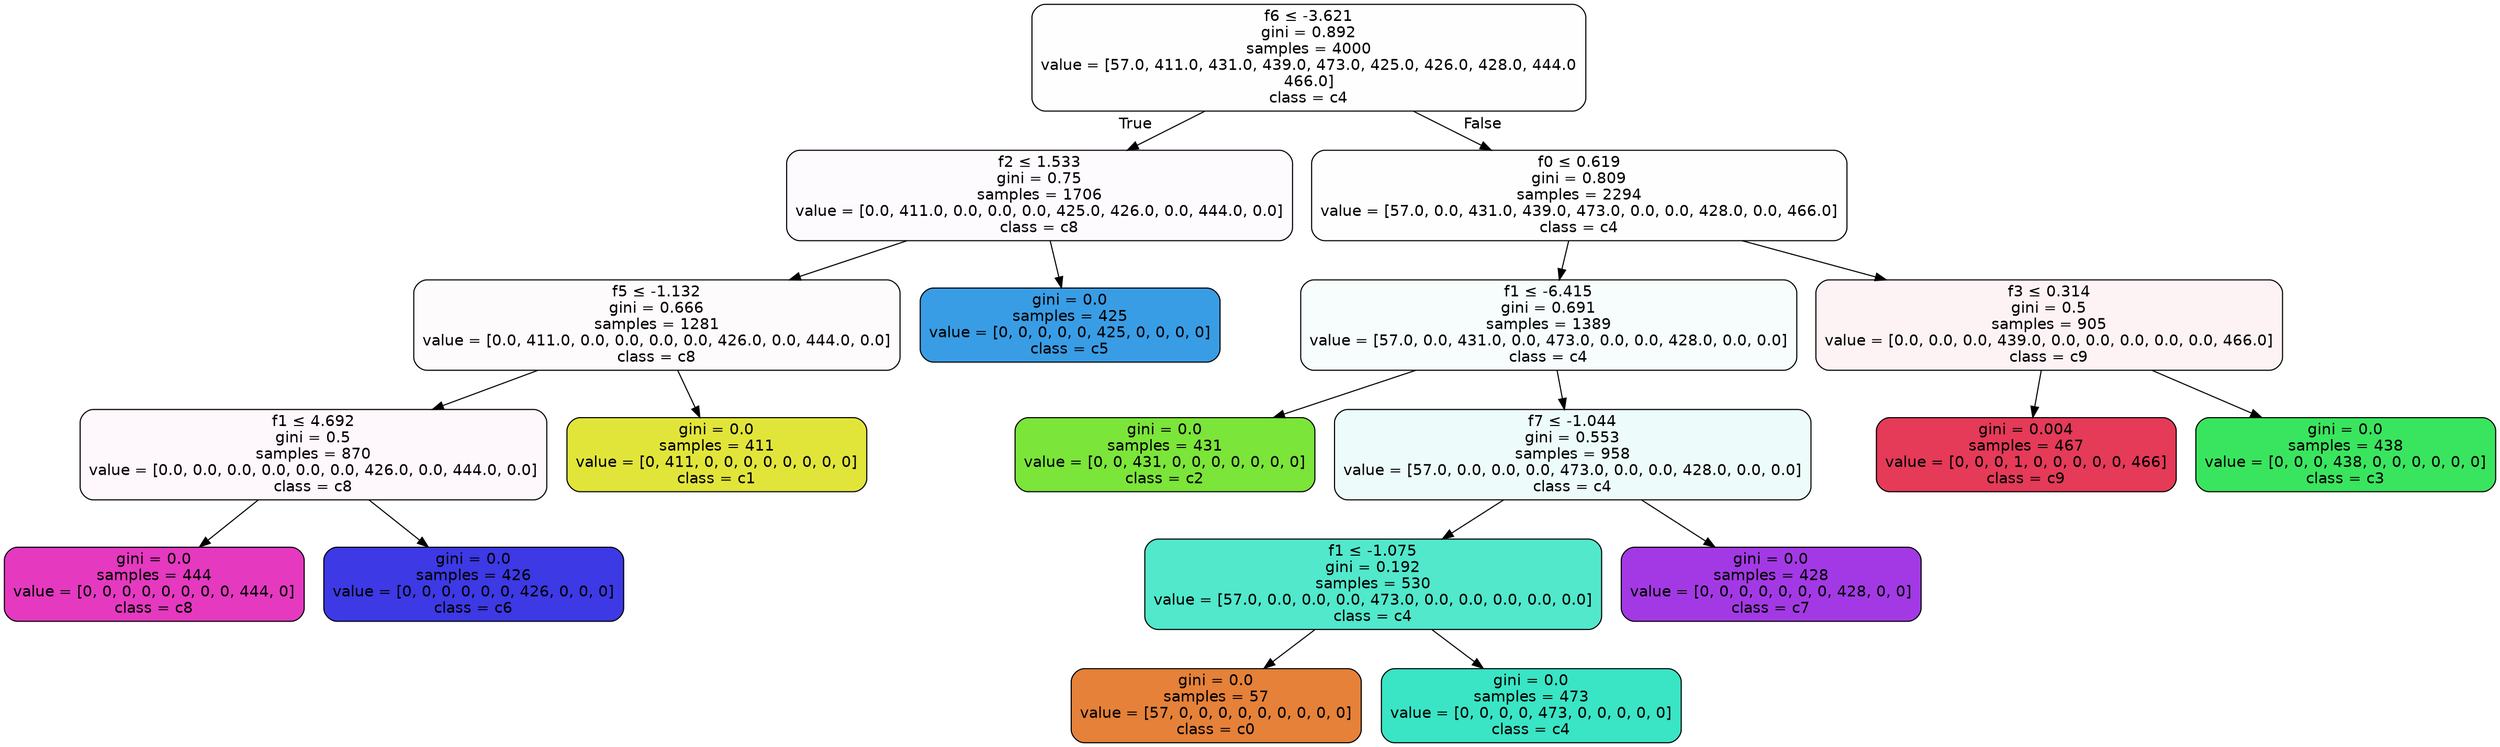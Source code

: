 digraph Tree {
node [shape=box, style="filled, rounded", color="black", fontname=helvetica] ;
edge [fontname=helvetica] ;
0 [label=<f6 &le; -3.621<br/>gini = 0.892<br/>samples = 4000<br/>value = [57.0, 411.0, 431.0, 439.0, 473.0, 425.0, 426.0, 428.0, 444.0<br/>466.0]<br/>class = c4>, fillcolor="#39e5c501"] ;
1 [label=<f2 &le; 1.533<br/>gini = 0.75<br/>samples = 1706<br/>value = [0.0, 411.0, 0.0, 0.0, 0.0, 425.0, 426.0, 0.0, 444.0, 0.0]<br/>class = c8>, fillcolor="#e539c004"] ;
0 -> 1 [labeldistance=2.5, labelangle=45, headlabel="True"] ;
2 [label=<f5 &le; -1.132<br/>gini = 0.666<br/>samples = 1281<br/>value = [0.0, 411.0, 0.0, 0.0, 0.0, 0.0, 426.0, 0.0, 444.0, 0.0]<br/>class = c8>, fillcolor="#e539c005"] ;
1 -> 2 ;
3 [label=<f1 &le; 4.692<br/>gini = 0.5<br/>samples = 870<br/>value = [0.0, 0.0, 0.0, 0.0, 0.0, 0.0, 426.0, 0.0, 444.0, 0.0]<br/>class = c8>, fillcolor="#e539c00a"] ;
2 -> 3 ;
4 [label=<gini = 0.0<br/>samples = 444<br/>value = [0, 0, 0, 0, 0, 0, 0, 0, 444, 0]<br/>class = c8>, fillcolor="#e539c0ff"] ;
3 -> 4 ;
5 [label=<gini = 0.0<br/>samples = 426<br/>value = [0, 0, 0, 0, 0, 0, 426, 0, 0, 0]<br/>class = c6>, fillcolor="#3c39e5ff"] ;
3 -> 5 ;
6 [label=<gini = 0.0<br/>samples = 411<br/>value = [0, 411, 0, 0, 0, 0, 0, 0, 0, 0]<br/>class = c1>, fillcolor="#e2e539ff"] ;
2 -> 6 ;
7 [label=<gini = 0.0<br/>samples = 425<br/>value = [0, 0, 0, 0, 0, 425, 0, 0, 0, 0]<br/>class = c5>, fillcolor="#399de5ff"] ;
1 -> 7 ;
8 [label=<f0 &le; 0.619<br/>gini = 0.809<br/>samples = 2294<br/>value = [57.0, 0.0, 431.0, 439.0, 473.0, 0.0, 0.0, 428.0, 0.0, 466.0]<br/>class = c4>, fillcolor="#39e5c501"] ;
0 -> 8 [labeldistance=2.5, labelangle=-45, headlabel="False"] ;
9 [label=<f1 &le; -6.415<br/>gini = 0.691<br/>samples = 1389<br/>value = [57.0, 0.0, 431.0, 0.0, 473.0, 0.0, 0.0, 428.0, 0.0, 0.0]<br/>class = c4>, fillcolor="#39e5c50b"] ;
8 -> 9 ;
10 [label=<gini = 0.0<br/>samples = 431<br/>value = [0, 0, 431, 0, 0, 0, 0, 0, 0, 0]<br/>class = c2>, fillcolor="#7be539ff"] ;
9 -> 10 ;
11 [label=<f7 &le; -1.044<br/>gini = 0.553<br/>samples = 958<br/>value = [57.0, 0.0, 0.0, 0.0, 473.0, 0.0, 0.0, 428.0, 0.0, 0.0]<br/>class = c4>, fillcolor="#39e5c516"] ;
9 -> 11 ;
12 [label=<f1 &le; -1.075<br/>gini = 0.192<br/>samples = 530<br/>value = [57.0, 0.0, 0.0, 0.0, 473.0, 0.0, 0.0, 0.0, 0.0, 0.0]<br/>class = c4>, fillcolor="#39e5c5e0"] ;
11 -> 12 ;
13 [label=<gini = 0.0<br/>samples = 57<br/>value = [57, 0, 0, 0, 0, 0, 0, 0, 0, 0]<br/>class = c0>, fillcolor="#e58139ff"] ;
12 -> 13 ;
14 [label=<gini = 0.0<br/>samples = 473<br/>value = [0, 0, 0, 0, 473, 0, 0, 0, 0, 0]<br/>class = c4>, fillcolor="#39e5c5ff"] ;
12 -> 14 ;
15 [label=<gini = 0.0<br/>samples = 428<br/>value = [0, 0, 0, 0, 0, 0, 0, 428, 0, 0]<br/>class = c7>, fillcolor="#a339e5ff"] ;
11 -> 15 ;
16 [label=<f3 &le; 0.314<br/>gini = 0.5<br/>samples = 905<br/>value = [0.0, 0.0, 0.0, 439.0, 0.0, 0.0, 0.0, 0.0, 0.0, 466.0]<br/>class = c9>, fillcolor="#e539580f"] ;
8 -> 16 ;
17 [label=<gini = 0.004<br/>samples = 467<br/>value = [0, 0, 0, 1, 0, 0, 0, 0, 0, 466]<br/>class = c9>, fillcolor="#e53958fe"] ;
16 -> 17 ;
18 [label=<gini = 0.0<br/>samples = 438<br/>value = [0, 0, 0, 438, 0, 0, 0, 0, 0, 0]<br/>class = c3>, fillcolor="#39e55eff"] ;
16 -> 18 ;
}
